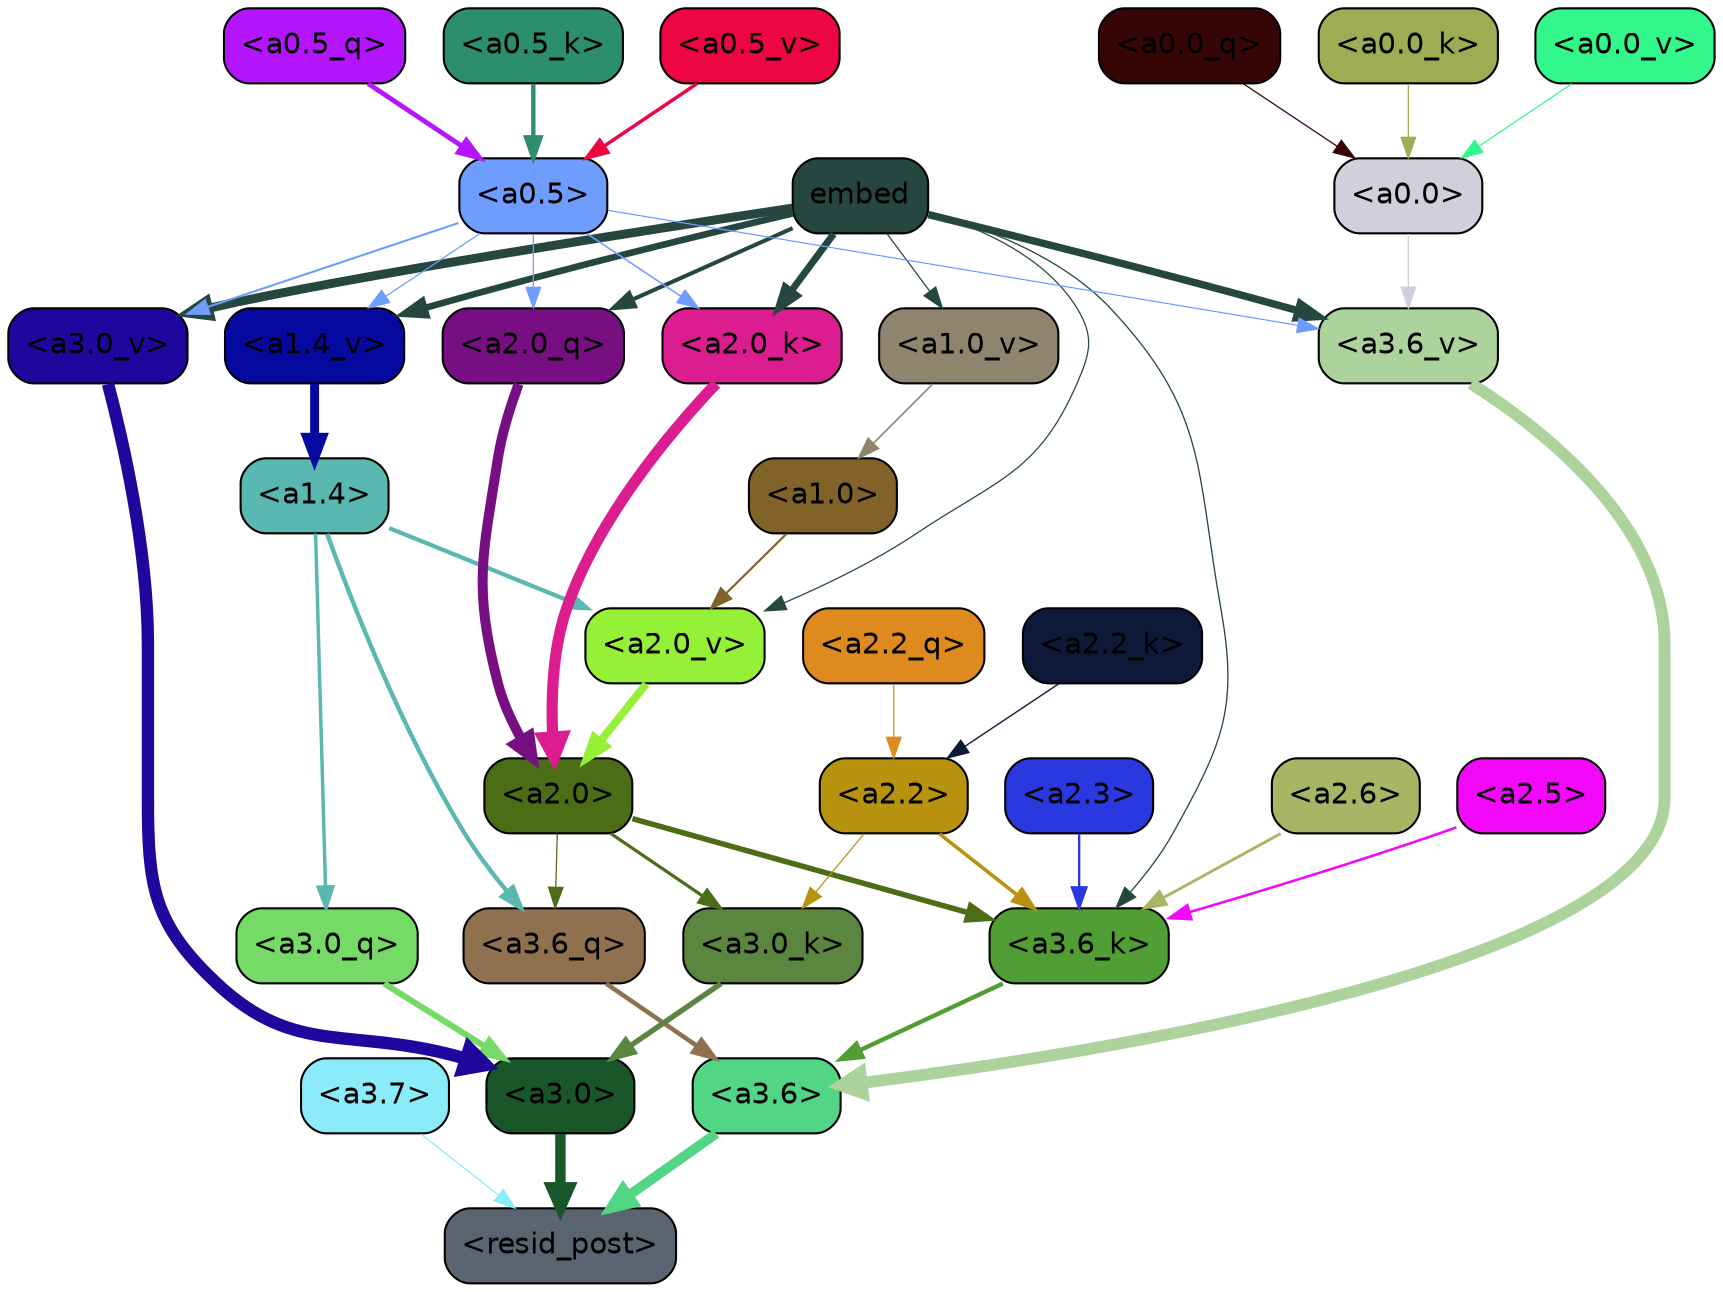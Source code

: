 strict digraph "" {
	graph [bgcolor=transparent,
		layout=dot,
		overlap=false,
		splines=true
	];
	"<a3.7>"	[color=black,
		fillcolor="#8cebf9",
		fontname=Helvetica,
		shape=box,
		style="filled, rounded"];
	"<resid_post>"	[color=black,
		fillcolor="#5a6571",
		fontname=Helvetica,
		shape=box,
		style="filled, rounded"];
	"<a3.7>" -> "<resid_post>"	[color="#8cebf9",
		penwidth=0.6];
	"<a3.6>"	[color=black,
		fillcolor="#53d586",
		fontname=Helvetica,
		shape=box,
		style="filled, rounded"];
	"<a3.6>" -> "<resid_post>"	[color="#53d586",
		penwidth=4.748674273490906];
	"<a3.0>"	[color=black,
		fillcolor="#195629",
		fontname=Helvetica,
		shape=box,
		style="filled, rounded"];
	"<a3.0>" -> "<resid_post>"	[color="#195629",
		penwidth=5.004031300544739];
	"<a3.6_q>"	[color=black,
		fillcolor="#8f7150",
		fontname=Helvetica,
		shape=box,
		style="filled, rounded"];
	"<a3.6_q>" -> "<a3.6>"	[color="#8f7150",
		penwidth=2.1656854450702667];
	"<a3.0_q>"	[color=black,
		fillcolor="#76db66",
		fontname=Helvetica,
		shape=box,
		style="filled, rounded"];
	"<a3.0_q>" -> "<a3.0>"	[color="#76db66",
		penwidth=2.95696559548378];
	"<a3.6_k>"	[color=black,
		fillcolor="#519e35",
		fontname=Helvetica,
		shape=box,
		style="filled, rounded"];
	"<a3.6_k>" -> "<a3.6>"	[color="#519e35",
		penwidth=2.086437076330185];
	"<a3.0_k>"	[color=black,
		fillcolor="#5b863f",
		fontname=Helvetica,
		shape=box,
		style="filled, rounded"];
	"<a3.0_k>" -> "<a3.0>"	[color="#5b863f",
		penwidth=2.5988530814647675];
	"<a3.6_v>"	[color=black,
		fillcolor="#acd39c",
		fontname=Helvetica,
		shape=box,
		style="filled, rounded"];
	"<a3.6_v>" -> "<a3.6>"	[color="#acd39c",
		penwidth=5.669987380504608];
	"<a3.0_v>"	[color=black,
		fillcolor="#20069d",
		fontname=Helvetica,
		shape=box,
		style="filled, rounded"];
	"<a3.0_v>" -> "<a3.0>"	[color="#20069d",
		penwidth=5.9515902400016785];
	"<a2.0>"	[color=black,
		fillcolor="#4b6d16",
		fontname=Helvetica,
		shape=box,
		style="filled, rounded"];
	"<a2.0>" -> "<a3.6_q>"	[color="#4b6d16",
		penwidth=0.6];
	"<a2.0>" -> "<a3.6_k>"	[color="#4b6d16",
		penwidth=2.6423546075820923];
	"<a2.0>" -> "<a3.0_k>"	[color="#4b6d16",
		penwidth=1.5482127666473389];
	"<a1.4>"	[color=black,
		fillcolor="#59b9b0",
		fontname=Helvetica,
		shape=box,
		style="filled, rounded"];
	"<a1.4>" -> "<a3.6_q>"	[color="#59b9b0",
		penwidth=2.1035547256469727];
	"<a1.4>" -> "<a3.0_q>"	[color="#59b9b0",
		penwidth=1.6541699171066284];
	"<a2.0_v>"	[color=black,
		fillcolor="#95f037",
		fontname=Helvetica,
		shape=box,
		style="filled, rounded"];
	"<a1.4>" -> "<a2.0_v>"	[color="#59b9b0",
		penwidth=2.048949420452118];
	"<a2.6>"	[color=black,
		fillcolor="#a6b665",
		fontname=Helvetica,
		shape=box,
		style="filled, rounded"];
	"<a2.6>" -> "<a3.6_k>"	[color="#a6b665",
		penwidth=1.3718644380569458];
	"<a2.5>"	[color=black,
		fillcolor="#f308fc",
		fontname=Helvetica,
		shape=box,
		style="filled, rounded"];
	"<a2.5>" -> "<a3.6_k>"	[color="#f308fc",
		penwidth=1.231603980064392];
	"<a2.3>"	[color=black,
		fillcolor="#2a38df",
		fontname=Helvetica,
		shape=box,
		style="filled, rounded"];
	"<a2.3>" -> "<a3.6_k>"	[color="#2a38df",
		penwidth=1.1117559671401978];
	"<a2.2>"	[color=black,
		fillcolor="#b8930f",
		fontname=Helvetica,
		shape=box,
		style="filled, rounded"];
	"<a2.2>" -> "<a3.6_k>"	[color="#b8930f",
		penwidth=1.7315057516098022];
	"<a2.2>" -> "<a3.0_k>"	[color="#b8930f",
		penwidth=0.6];
	embed	[color=black,
		fillcolor="#264740",
		fontname=Helvetica,
		shape=box,
		style="filled, rounded"];
	embed -> "<a3.6_k>"	[color="#264740",
		penwidth=0.6229734420776367];
	embed -> "<a3.6_v>"	[color="#264740",
		penwidth=3.56406831741333];
	embed -> "<a3.0_v>"	[color="#264740",
		penwidth=4.293717980384827];
	"<a2.0_q>"	[color=black,
		fillcolor="#770f82",
		fontname=Helvetica,
		shape=box,
		style="filled, rounded"];
	embed -> "<a2.0_q>"	[color="#264740",
		penwidth=1.9479764699935913];
	"<a2.0_k>"	[color=black,
		fillcolor="#dc1d90",
		fontname=Helvetica,
		shape=box,
		style="filled, rounded"];
	embed -> "<a2.0_k>"	[color="#264740",
		penwidth=3.348647713661194];
	embed -> "<a2.0_v>"	[color="#264740",
		penwidth=0.6];
	"<a1.4_v>"	[color=black,
		fillcolor="#05099e",
		fontname=Helvetica,
		shape=box,
		style="filled, rounded"];
	embed -> "<a1.4_v>"	[color="#264740",
		penwidth=3.1658360958099365];
	"<a1.0_v>"	[color=black,
		fillcolor="#8f846e",
		fontname=Helvetica,
		shape=box,
		style="filled, rounded"];
	embed -> "<a1.0_v>"	[color="#264740",
		penwidth=0.6];
	"<a0.5>"	[color=black,
		fillcolor="#6f9dff",
		fontname=Helvetica,
		shape=box,
		style="filled, rounded"];
	"<a0.5>" -> "<a3.6_v>"	[color="#6f9dff",
		penwidth=0.6];
	"<a0.5>" -> "<a3.0_v>"	[color="#6f9dff",
		penwidth=0.9916514158248901];
	"<a0.5>" -> "<a2.0_q>"	[color="#6f9dff",
		penwidth=0.6];
	"<a0.5>" -> "<a2.0_k>"	[color="#6f9dff",
		penwidth=0.7479127645492554];
	"<a0.5>" -> "<a1.4_v>"	[color="#6f9dff",
		penwidth=0.6];
	"<a0.0>"	[color=black,
		fillcolor="#cfd0db",
		fontname=Helvetica,
		shape=box,
		style="filled, rounded"];
	"<a0.0>" -> "<a3.6_v>"	[color="#cfd0db",
		penwidth=0.6];
	"<a2.2_q>"	[color=black,
		fillcolor="#df8a1e",
		fontname=Helvetica,
		shape=box,
		style="filled, rounded"];
	"<a2.2_q>" -> "<a2.2>"	[color="#df8a1e",
		penwidth=0.6068362593650818];
	"<a2.0_q>" -> "<a2.0>"	[color="#770f82",
		penwidth=4.801594913005829];
	"<a2.2_k>"	[color=black,
		fillcolor="#0e1939",
		fontname=Helvetica,
		shape=box,
		style="filled, rounded"];
	"<a2.2_k>" -> "<a2.2>"	[color="#0e1939",
		penwidth=0.6648573875427246];
	"<a2.0_k>" -> "<a2.0>"	[color="#dc1d90",
		penwidth=5.364346981048584];
	"<a2.0_v>" -> "<a2.0>"	[color="#95f037",
		penwidth=3.76983106136322];
	"<a1.0>"	[color=black,
		fillcolor="#816229",
		fontname=Helvetica,
		shape=box,
		style="filled, rounded"];
	"<a1.0>" -> "<a2.0_v>"	[color="#816229",
		penwidth=1.0333166718482971];
	"<a1.4_v>" -> "<a1.4>"	[color="#05099e",
		penwidth=4.295930981636047];
	"<a1.0_v>" -> "<a1.0>"	[color="#8f846e",
		penwidth=0.7506231069564819];
	"<a0.5_q>"	[color=black,
		fillcolor="#b415fe",
		fontname=Helvetica,
		shape=box,
		style="filled, rounded"];
	"<a0.5_q>" -> "<a0.5>"	[color="#b415fe",
		penwidth=2.30334210395813];
	"<a0.0_q>"	[color=black,
		fillcolor="#360607",
		fontname=Helvetica,
		shape=box,
		style="filled, rounded"];
	"<a0.0_q>" -> "<a0.0>"	[color="#360607",
		penwidth=0.6];
	"<a0.5_k>"	[color=black,
		fillcolor="#2b8f6f",
		fontname=Helvetica,
		shape=box,
		style="filled, rounded"];
	"<a0.5_k>" -> "<a0.5>"	[color="#2b8f6f",
		penwidth=2.078277349472046];
	"<a0.0_k>"	[color=black,
		fillcolor="#9fac54",
		fontname=Helvetica,
		shape=box,
		style="filled, rounded"];
	"<a0.0_k>" -> "<a0.0>"	[color="#9fac54",
		penwidth=0.6];
	"<a0.5_v>"	[color=black,
		fillcolor="#ed0642",
		fontname=Helvetica,
		shape=box,
		style="filled, rounded"];
	"<a0.5_v>" -> "<a0.5>"	[color="#ed0642",
		penwidth=1.6795680522918701];
	"<a0.0_v>"	[color=black,
		fillcolor="#32f88b",
		fontname=Helvetica,
		shape=box,
		style="filled, rounded"];
	"<a0.0_v>" -> "<a0.0>"	[color="#32f88b",
		penwidth=0.6];
}
